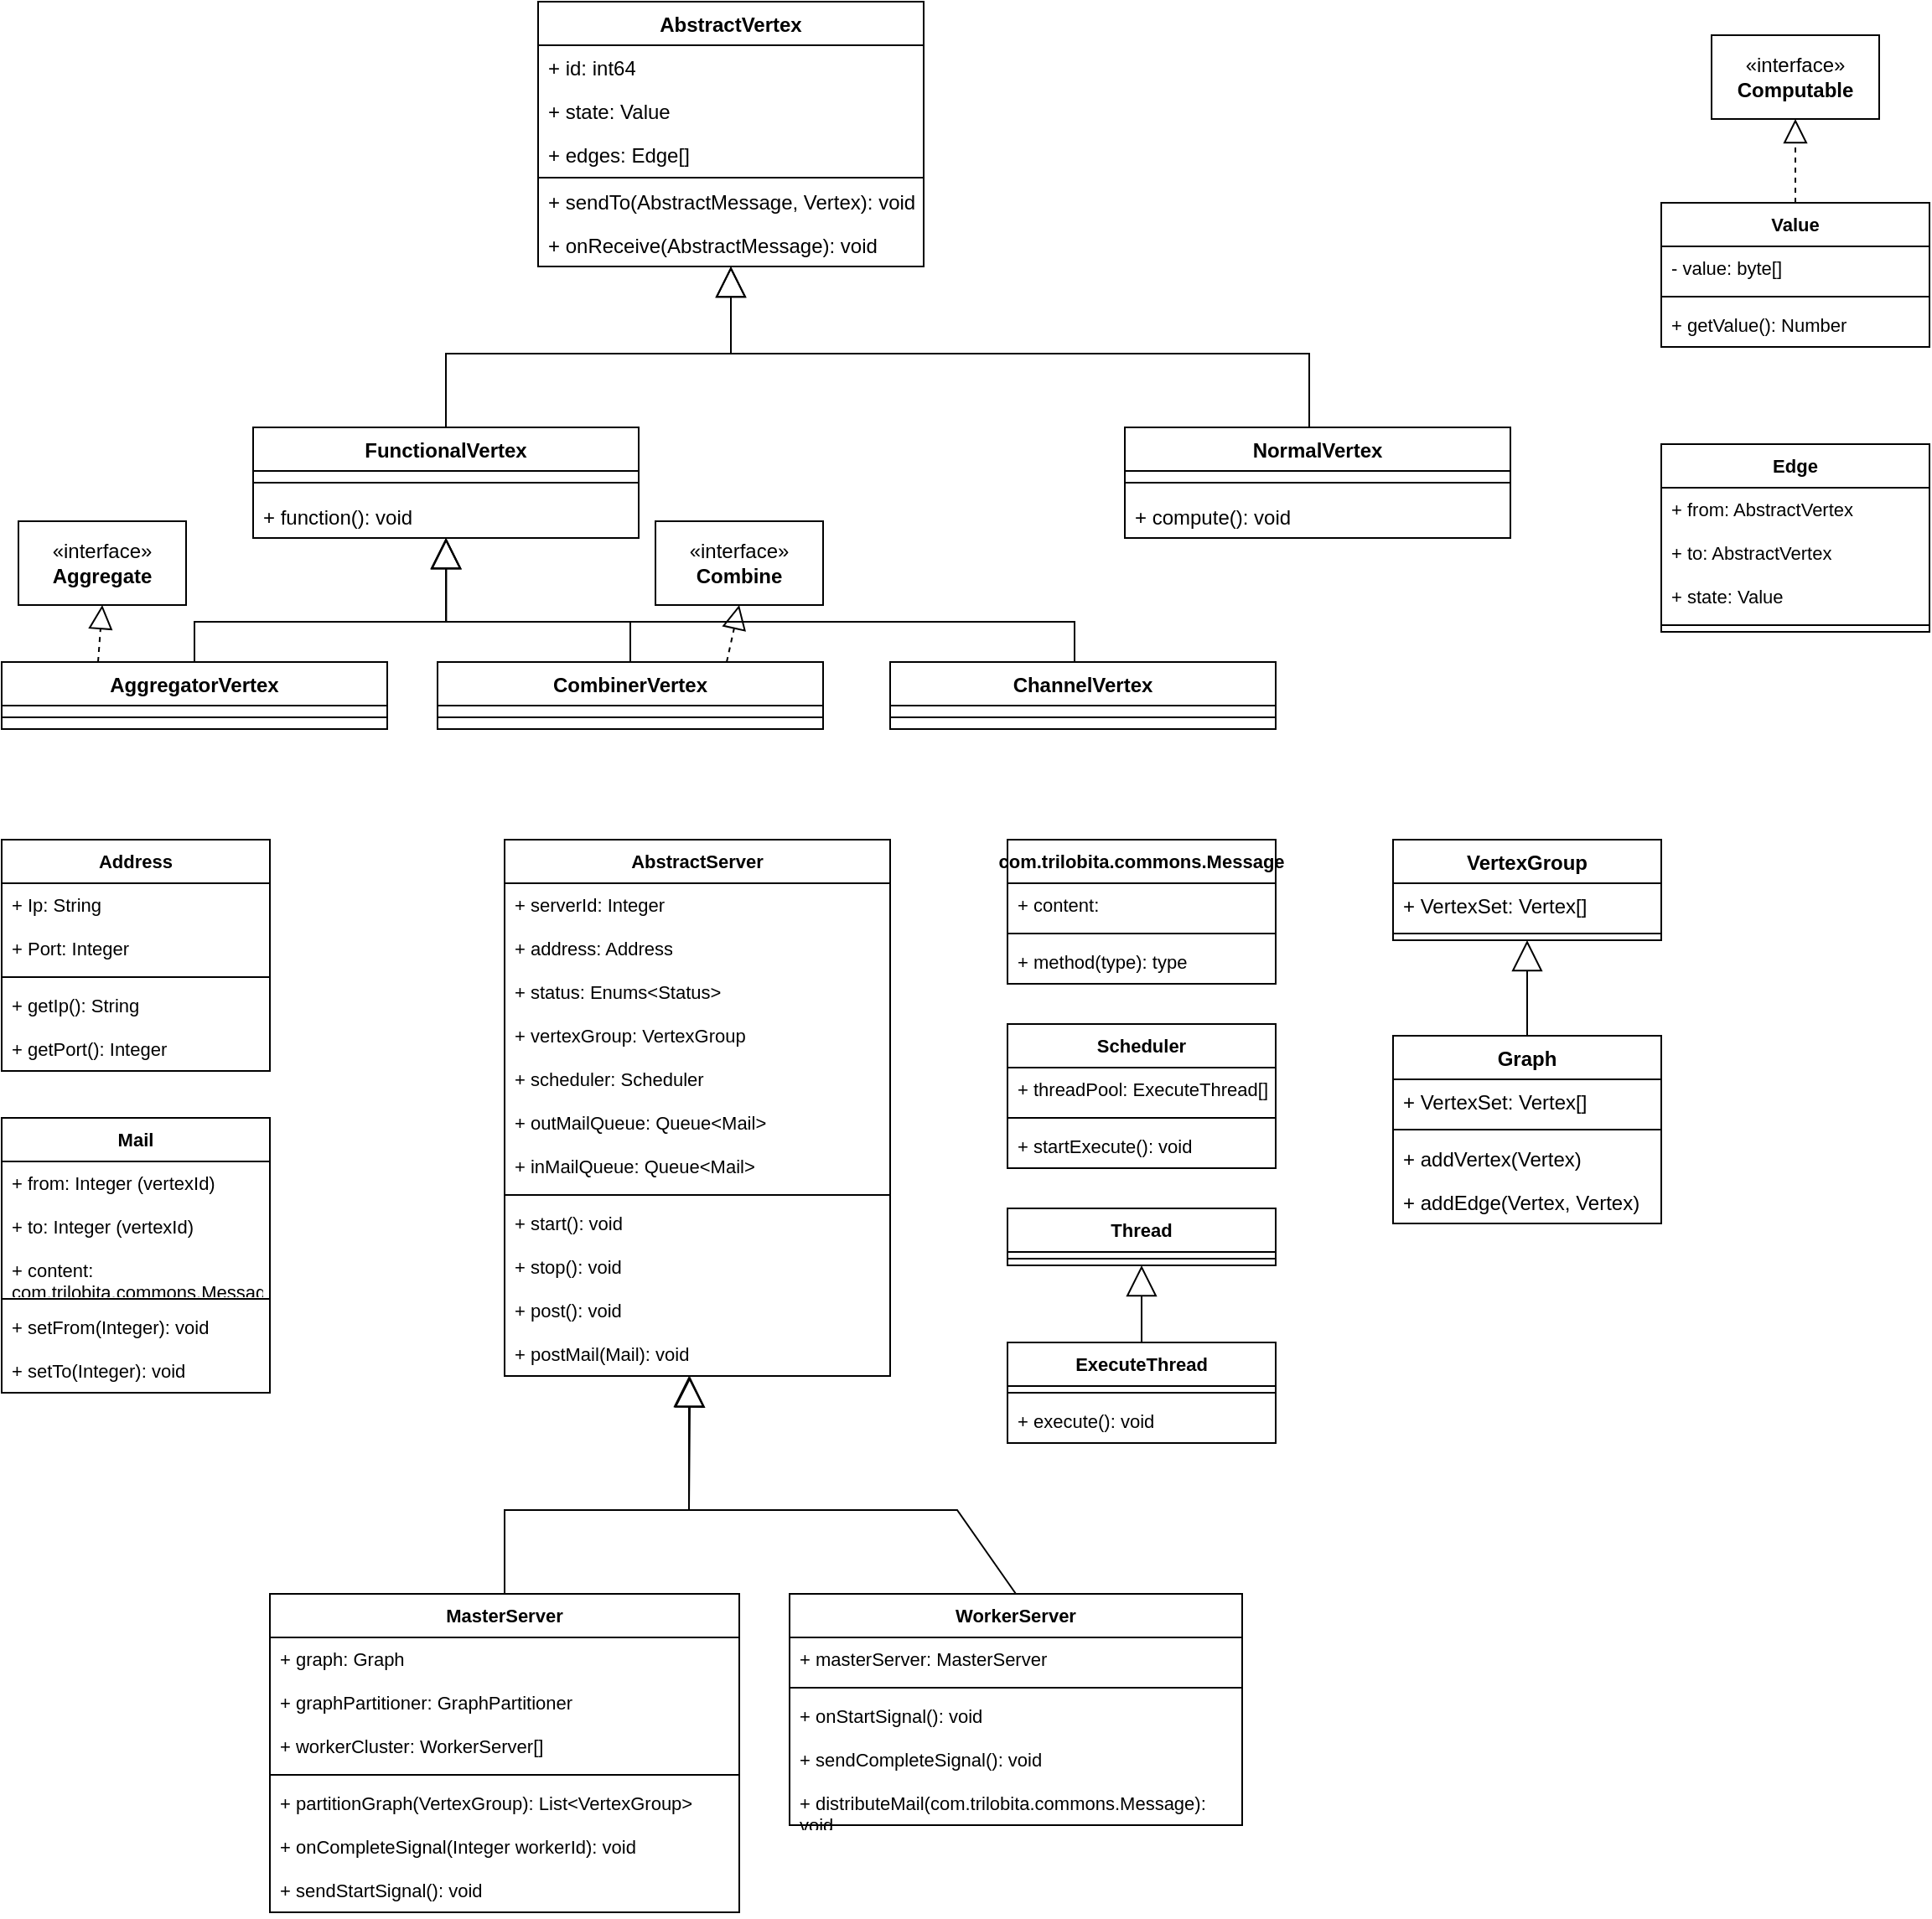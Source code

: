 <mxfile version="21.8.2" type="device">
  <diagram name="Page-1" id="m3a2jA7OceEUW44mQW59">
    <mxGraphModel dx="1328" dy="699" grid="1" gridSize="10" guides="1" tooltips="1" connect="1" arrows="1" fold="1" page="1" pageScale="1" pageWidth="1654" pageHeight="1169" math="0" shadow="0">
      <root>
        <mxCell id="0" />
        <mxCell id="1" parent="0" />
        <mxCell id="lt354-I70tVXNBW6cvu0-98" value="" style="edgeStyle=orthogonalEdgeStyle;shape=connector;rounded=0;orthogonalLoop=1;jettySize=auto;html=1;labelBackgroundColor=default;strokeColor=default;align=center;verticalAlign=middle;fontFamily=Helvetica;fontSize=11;fontColor=default;endArrow=block;endFill=0;endSize=16;" parent="1" source="lt354-I70tVXNBW6cvu0-90" target="lt354-I70tVXNBW6cvu0-2" edge="1">
          <mxGeometry relative="1" as="geometry">
            <Array as="points">
              <mxPoint x="820" y="230" />
              <mxPoint x="475" y="230" />
            </Array>
          </mxGeometry>
        </mxCell>
        <mxCell id="lt354-I70tVXNBW6cvu0-109" value="" style="edgeStyle=orthogonalEdgeStyle;shape=connector;rounded=0;orthogonalLoop=1;jettySize=auto;html=1;labelBackgroundColor=default;strokeColor=default;align=center;verticalAlign=middle;fontFamily=Helvetica;fontSize=11;fontColor=default;endArrow=block;endFill=0;endSize=16;" parent="1" source="lt354-I70tVXNBW6cvu0-101" target="lt354-I70tVXNBW6cvu0-2" edge="1">
          <mxGeometry relative="1" as="geometry">
            <Array as="points">
              <mxPoint x="305" y="230" />
              <mxPoint x="475" y="230" />
            </Array>
          </mxGeometry>
        </mxCell>
        <mxCell id="lt354-I70tVXNBW6cvu0-2" value="AbstractVertex" style="swimlane;fontStyle=1;align=center;verticalAlign=top;childLayout=stackLayout;horizontal=1;startSize=26;horizontalStack=0;resizeParent=1;resizeParentMax=0;resizeLast=0;collapsible=1;marginBottom=0;whiteSpace=wrap;html=1;" parent="1" vertex="1">
          <mxGeometry x="360" y="20" width="230" height="158" as="geometry" />
        </mxCell>
        <mxCell id="lt354-I70tVXNBW6cvu0-8" value="+ id: int64" style="text;strokeColor=none;fillColor=none;align=left;verticalAlign=top;spacingLeft=4;spacingRight=4;overflow=hidden;rotatable=0;points=[[0,0.5],[1,0.5]];portConstraint=eastwest;whiteSpace=wrap;html=1;" parent="lt354-I70tVXNBW6cvu0-2" vertex="1">
          <mxGeometry y="26" width="230" height="26" as="geometry" />
        </mxCell>
        <mxCell id="lt354-I70tVXNBW6cvu0-9" value="+ state: Value" style="text;strokeColor=none;fillColor=none;align=left;verticalAlign=top;spacingLeft=4;spacingRight=4;overflow=hidden;rotatable=0;points=[[0,0.5],[1,0.5]];portConstraint=eastwest;whiteSpace=wrap;html=1;" parent="lt354-I70tVXNBW6cvu0-2" vertex="1">
          <mxGeometry y="52" width="230" height="26" as="geometry" />
        </mxCell>
        <mxCell id="lt354-I70tVXNBW6cvu0-10" value="+ edges: Edge[]" style="text;strokeColor=none;fillColor=none;align=left;verticalAlign=top;spacingLeft=4;spacingRight=4;overflow=hidden;rotatable=0;points=[[0,0.5],[1,0.5]];portConstraint=eastwest;whiteSpace=wrap;html=1;" parent="lt354-I70tVXNBW6cvu0-2" vertex="1">
          <mxGeometry y="78" width="230" height="26" as="geometry" />
        </mxCell>
        <mxCell id="lt354-I70tVXNBW6cvu0-4" value="" style="line;strokeWidth=1;fillColor=none;align=left;verticalAlign=middle;spacingTop=-1;spacingLeft=3;spacingRight=3;rotatable=0;labelPosition=right;points=[];portConstraint=eastwest;strokeColor=inherit;" parent="lt354-I70tVXNBW6cvu0-2" vertex="1">
          <mxGeometry y="104" width="230" height="2" as="geometry" />
        </mxCell>
        <mxCell id="lt354-I70tVXNBW6cvu0-29" value="+ sendTo(AbstractMessage, Vertex): void" style="text;strokeColor=none;fillColor=none;align=left;verticalAlign=top;spacingLeft=4;spacingRight=4;overflow=hidden;rotatable=0;points=[[0,0.5],[1,0.5]];portConstraint=eastwest;whiteSpace=wrap;html=1;" parent="lt354-I70tVXNBW6cvu0-2" vertex="1">
          <mxGeometry y="106" width="230" height="26" as="geometry" />
        </mxCell>
        <mxCell id="lt354-I70tVXNBW6cvu0-25" value="+ onReceive(AbstractMessage): void" style="text;strokeColor=none;fillColor=none;align=left;verticalAlign=top;spacingLeft=4;spacingRight=4;overflow=hidden;rotatable=0;points=[[0,0.5],[1,0.5]];portConstraint=eastwest;whiteSpace=wrap;html=1;" parent="lt354-I70tVXNBW6cvu0-2" vertex="1">
          <mxGeometry y="132" width="230" height="26" as="geometry" />
        </mxCell>
        <mxCell id="lt354-I70tVXNBW6cvu0-40" value="«interface»&lt;br&gt;&lt;b&gt;Aggregate&lt;/b&gt;" style="html=1;whiteSpace=wrap;" parent="1" vertex="1">
          <mxGeometry x="50" y="330" width="100" height="50" as="geometry" />
        </mxCell>
        <mxCell id="lt354-I70tVXNBW6cvu0-90" value="NormalVertex" style="swimlane;fontStyle=1;align=center;verticalAlign=top;childLayout=stackLayout;horizontal=1;startSize=26;horizontalStack=0;resizeParent=1;resizeParentMax=0;resizeLast=0;collapsible=1;marginBottom=0;whiteSpace=wrap;html=1;" parent="1" vertex="1">
          <mxGeometry x="710" y="274" width="230" height="66" as="geometry" />
        </mxCell>
        <mxCell id="lt354-I70tVXNBW6cvu0-94" value="" style="line;strokeWidth=1;fillColor=none;align=left;verticalAlign=middle;spacingTop=-1;spacingLeft=3;spacingRight=3;rotatable=0;labelPosition=right;points=[];portConstraint=eastwest;strokeColor=inherit;" parent="lt354-I70tVXNBW6cvu0-90" vertex="1">
          <mxGeometry y="26" width="230" height="14" as="geometry" />
        </mxCell>
        <mxCell id="lt354-I70tVXNBW6cvu0-97" value="+ compute(): void" style="text;strokeColor=none;fillColor=none;align=left;verticalAlign=top;spacingLeft=4;spacingRight=4;overflow=hidden;rotatable=0;points=[[0,0.5],[1,0.5]];portConstraint=eastwest;whiteSpace=wrap;html=1;" parent="lt354-I70tVXNBW6cvu0-90" vertex="1">
          <mxGeometry y="40" width="230" height="26" as="geometry" />
        </mxCell>
        <mxCell id="lt354-I70tVXNBW6cvu0-117" value="" style="edgeStyle=orthogonalEdgeStyle;shape=connector;rounded=0;orthogonalLoop=1;jettySize=auto;html=1;labelBackgroundColor=default;strokeColor=default;align=center;verticalAlign=middle;fontFamily=Helvetica;fontSize=11;fontColor=default;endArrow=block;endFill=0;endSize=16;" parent="1" source="lt354-I70tVXNBW6cvu0-114" target="lt354-I70tVXNBW6cvu0-101" edge="1">
          <mxGeometry relative="1" as="geometry">
            <Array as="points">
              <mxPoint x="155" y="390" />
              <mxPoint x="305" y="390" />
            </Array>
          </mxGeometry>
        </mxCell>
        <mxCell id="lt354-I70tVXNBW6cvu0-122" value="" style="edgeStyle=orthogonalEdgeStyle;shape=connector;rounded=0;orthogonalLoop=1;jettySize=auto;html=1;labelBackgroundColor=default;strokeColor=default;align=center;verticalAlign=middle;fontFamily=Helvetica;fontSize=11;fontColor=default;endArrow=block;endFill=0;endSize=16;exitX=0.5;exitY=0;exitDx=0;exitDy=0;" parent="1" source="lt354-I70tVXNBW6cvu0-119" target="lt354-I70tVXNBW6cvu0-101" edge="1">
          <mxGeometry relative="1" as="geometry">
            <Array as="points">
              <mxPoint x="415" y="390" />
              <mxPoint x="305" y="390" />
            </Array>
          </mxGeometry>
        </mxCell>
        <mxCell id="fkjLrEyQXUZWaJiIOoPh-10" value="" style="edgeStyle=orthogonalEdgeStyle;shape=connector;rounded=0;orthogonalLoop=1;jettySize=auto;html=1;labelBackgroundColor=default;strokeColor=default;align=center;verticalAlign=middle;fontFamily=Helvetica;fontSize=11;fontColor=default;endArrow=block;endFill=0;endSize=16;entryX=0.501;entryY=1.004;entryDx=0;entryDy=0;entryPerimeter=0;" parent="1" source="fkjLrEyQXUZWaJiIOoPh-7" target="lt354-I70tVXNBW6cvu0-108" edge="1">
          <mxGeometry relative="1" as="geometry">
            <Array as="points">
              <mxPoint x="680" y="390" />
              <mxPoint x="305" y="390" />
            </Array>
          </mxGeometry>
        </mxCell>
        <mxCell id="lt354-I70tVXNBW6cvu0-101" value="FunctionalVertex" style="swimlane;fontStyle=1;align=center;verticalAlign=top;childLayout=stackLayout;horizontal=1;startSize=26;horizontalStack=0;resizeParent=1;resizeParentMax=0;resizeLast=0;collapsible=1;marginBottom=0;whiteSpace=wrap;html=1;" parent="1" vertex="1">
          <mxGeometry x="190" y="274" width="230" height="66" as="geometry" />
        </mxCell>
        <mxCell id="lt354-I70tVXNBW6cvu0-105" value="" style="line;strokeWidth=1;fillColor=none;align=left;verticalAlign=middle;spacingTop=-1;spacingLeft=3;spacingRight=3;rotatable=0;labelPosition=right;points=[];portConstraint=eastwest;strokeColor=inherit;" parent="lt354-I70tVXNBW6cvu0-101" vertex="1">
          <mxGeometry y="26" width="230" height="14" as="geometry" />
        </mxCell>
        <mxCell id="lt354-I70tVXNBW6cvu0-108" value="+ function(): void" style="text;strokeColor=none;fillColor=none;align=left;verticalAlign=top;spacingLeft=4;spacingRight=4;overflow=hidden;rotatable=0;points=[[0,0.5],[1,0.5]];portConstraint=eastwest;whiteSpace=wrap;html=1;" parent="lt354-I70tVXNBW6cvu0-101" vertex="1">
          <mxGeometry y="40" width="230" height="26" as="geometry" />
        </mxCell>
        <mxCell id="lt354-I70tVXNBW6cvu0-114" value="AggregatorVertex" style="swimlane;fontStyle=1;align=center;verticalAlign=top;childLayout=stackLayout;horizontal=1;startSize=26;horizontalStack=0;resizeParent=1;resizeParentMax=0;resizeLast=0;collapsible=1;marginBottom=0;whiteSpace=wrap;html=1;" parent="1" vertex="1">
          <mxGeometry x="40" y="414" width="230" height="40" as="geometry" />
        </mxCell>
        <mxCell id="lt354-I70tVXNBW6cvu0-115" value="" style="line;strokeWidth=1;fillColor=none;align=left;verticalAlign=middle;spacingTop=-1;spacingLeft=3;spacingRight=3;rotatable=0;labelPosition=right;points=[];portConstraint=eastwest;strokeColor=inherit;" parent="lt354-I70tVXNBW6cvu0-114" vertex="1">
          <mxGeometry y="26" width="230" height="14" as="geometry" />
        </mxCell>
        <mxCell id="lt354-I70tVXNBW6cvu0-118" value="" style="endArrow=block;dashed=1;endFill=0;endSize=12;html=1;rounded=0;labelBackgroundColor=default;strokeColor=default;align=center;verticalAlign=middle;fontFamily=Helvetica;fontSize=11;fontColor=default;shape=connector;entryX=0.5;entryY=1;entryDx=0;entryDy=0;exitX=0.25;exitY=0;exitDx=0;exitDy=0;" parent="1" source="lt354-I70tVXNBW6cvu0-114" target="lt354-I70tVXNBW6cvu0-40" edge="1">
          <mxGeometry width="160" relative="1" as="geometry">
            <mxPoint x="250" y="350" as="sourcePoint" />
            <mxPoint x="410" y="350" as="targetPoint" />
          </mxGeometry>
        </mxCell>
        <mxCell id="lt354-I70tVXNBW6cvu0-119" value="CombinerVertex" style="swimlane;fontStyle=1;align=center;verticalAlign=top;childLayout=stackLayout;horizontal=1;startSize=26;horizontalStack=0;resizeParent=1;resizeParentMax=0;resizeLast=0;collapsible=1;marginBottom=0;whiteSpace=wrap;html=1;" parent="1" vertex="1">
          <mxGeometry x="300" y="414" width="230" height="40" as="geometry" />
        </mxCell>
        <mxCell id="lt354-I70tVXNBW6cvu0-120" value="" style="line;strokeWidth=1;fillColor=none;align=left;verticalAlign=middle;spacingTop=-1;spacingLeft=3;spacingRight=3;rotatable=0;labelPosition=right;points=[];portConstraint=eastwest;strokeColor=inherit;" parent="lt354-I70tVXNBW6cvu0-119" vertex="1">
          <mxGeometry y="26" width="230" height="14" as="geometry" />
        </mxCell>
        <mxCell id="lt354-I70tVXNBW6cvu0-123" value="«interface»&lt;br&gt;&lt;b&gt;Combine&lt;/b&gt;" style="html=1;whiteSpace=wrap;" parent="1" vertex="1">
          <mxGeometry x="430" y="330" width="100" height="50" as="geometry" />
        </mxCell>
        <mxCell id="lt354-I70tVXNBW6cvu0-124" value="" style="endArrow=block;dashed=1;endFill=0;endSize=12;html=1;rounded=0;labelBackgroundColor=default;strokeColor=default;align=center;verticalAlign=middle;fontFamily=Helvetica;fontSize=11;fontColor=default;shape=connector;entryX=0.5;entryY=1;entryDx=0;entryDy=0;exitX=0.75;exitY=0;exitDx=0;exitDy=0;" parent="1" source="lt354-I70tVXNBW6cvu0-119" target="lt354-I70tVXNBW6cvu0-123" edge="1">
          <mxGeometry width="160" relative="1" as="geometry">
            <mxPoint x="108" y="424" as="sourcePoint" />
            <mxPoint x="100" y="360" as="targetPoint" />
          </mxGeometry>
        </mxCell>
        <mxCell id="lt354-I70tVXNBW6cvu0-125" value="Edge" style="swimlane;fontStyle=1;align=center;verticalAlign=top;childLayout=stackLayout;horizontal=1;startSize=26;horizontalStack=0;resizeParent=1;resizeParentMax=0;resizeLast=0;collapsible=1;marginBottom=0;whiteSpace=wrap;html=1;fontFamily=Helvetica;fontSize=11;fontColor=default;" parent="1" vertex="1">
          <mxGeometry x="1030" y="284" width="160" height="112" as="geometry" />
        </mxCell>
        <mxCell id="lt354-I70tVXNBW6cvu0-126" value="+ from: AbstractVertex" style="text;strokeColor=none;fillColor=none;align=left;verticalAlign=top;spacingLeft=4;spacingRight=4;overflow=hidden;rotatable=0;points=[[0,0.5],[1,0.5]];portConstraint=eastwest;whiteSpace=wrap;html=1;fontSize=11;fontFamily=Helvetica;fontColor=default;" parent="lt354-I70tVXNBW6cvu0-125" vertex="1">
          <mxGeometry y="26" width="160" height="26" as="geometry" />
        </mxCell>
        <mxCell id="lt354-I70tVXNBW6cvu0-129" value="+ to: AbstractVertex" style="text;strokeColor=none;fillColor=none;align=left;verticalAlign=top;spacingLeft=4;spacingRight=4;overflow=hidden;rotatable=0;points=[[0,0.5],[1,0.5]];portConstraint=eastwest;whiteSpace=wrap;html=1;fontSize=11;fontFamily=Helvetica;fontColor=default;" parent="lt354-I70tVXNBW6cvu0-125" vertex="1">
          <mxGeometry y="52" width="160" height="26" as="geometry" />
        </mxCell>
        <mxCell id="lt354-I70tVXNBW6cvu0-130" value="+ state: Value" style="text;strokeColor=none;fillColor=none;align=left;verticalAlign=top;spacingLeft=4;spacingRight=4;overflow=hidden;rotatable=0;points=[[0,0.5],[1,0.5]];portConstraint=eastwest;whiteSpace=wrap;html=1;fontSize=11;fontFamily=Helvetica;fontColor=default;" parent="lt354-I70tVXNBW6cvu0-125" vertex="1">
          <mxGeometry y="78" width="160" height="26" as="geometry" />
        </mxCell>
        <mxCell id="lt354-I70tVXNBW6cvu0-127" value="" style="line;strokeWidth=1;fillColor=none;align=left;verticalAlign=middle;spacingTop=-1;spacingLeft=3;spacingRight=3;rotatable=0;labelPosition=right;points=[];portConstraint=eastwest;strokeColor=inherit;fontFamily=Helvetica;fontSize=11;fontColor=default;" parent="lt354-I70tVXNBW6cvu0-125" vertex="1">
          <mxGeometry y="104" width="160" height="8" as="geometry" />
        </mxCell>
        <mxCell id="lt354-I70tVXNBW6cvu0-131" value="Value" style="swimlane;fontStyle=1;align=center;verticalAlign=top;childLayout=stackLayout;horizontal=1;startSize=26;horizontalStack=0;resizeParent=1;resizeParentMax=0;resizeLast=0;collapsible=1;marginBottom=0;whiteSpace=wrap;html=1;fontFamily=Helvetica;fontSize=11;fontColor=default;" parent="1" vertex="1">
          <mxGeometry x="1030" y="140" width="160" height="86" as="geometry" />
        </mxCell>
        <mxCell id="lt354-I70tVXNBW6cvu0-132" value="- value: byte[]" style="text;strokeColor=none;fillColor=none;align=left;verticalAlign=top;spacingLeft=4;spacingRight=4;overflow=hidden;rotatable=0;points=[[0,0.5],[1,0.5]];portConstraint=eastwest;whiteSpace=wrap;html=1;fontSize=11;fontFamily=Helvetica;fontColor=default;" parent="lt354-I70tVXNBW6cvu0-131" vertex="1">
          <mxGeometry y="26" width="160" height="26" as="geometry" />
        </mxCell>
        <mxCell id="lt354-I70tVXNBW6cvu0-133" value="" style="line;strokeWidth=1;fillColor=none;align=left;verticalAlign=middle;spacingTop=-1;spacingLeft=3;spacingRight=3;rotatable=0;labelPosition=right;points=[];portConstraint=eastwest;strokeColor=inherit;fontFamily=Helvetica;fontSize=11;fontColor=default;" parent="lt354-I70tVXNBW6cvu0-131" vertex="1">
          <mxGeometry y="52" width="160" height="8" as="geometry" />
        </mxCell>
        <mxCell id="lt354-I70tVXNBW6cvu0-134" value="+ getValue(): Number" style="text;strokeColor=none;fillColor=none;align=left;verticalAlign=top;spacingLeft=4;spacingRight=4;overflow=hidden;rotatable=0;points=[[0,0.5],[1,0.5]];portConstraint=eastwest;whiteSpace=wrap;html=1;fontSize=11;fontFamily=Helvetica;fontColor=default;" parent="lt354-I70tVXNBW6cvu0-131" vertex="1">
          <mxGeometry y="60" width="160" height="26" as="geometry" />
        </mxCell>
        <mxCell id="lt354-I70tVXNBW6cvu0-137" value="«interface»&lt;br&gt;&lt;b&gt;Computable&lt;/b&gt;" style="html=1;whiteSpace=wrap;" parent="1" vertex="1">
          <mxGeometry x="1060" y="40" width="100" height="50" as="geometry" />
        </mxCell>
        <mxCell id="lt354-I70tVXNBW6cvu0-138" value="" style="endArrow=block;dashed=1;endFill=0;endSize=12;html=1;rounded=0;labelBackgroundColor=default;strokeColor=default;align=center;verticalAlign=middle;fontFamily=Helvetica;fontSize=11;fontColor=default;shape=connector;entryX=0.5;entryY=1;entryDx=0;entryDy=0;exitX=0.5;exitY=0;exitDx=0;exitDy=0;" parent="1" source="lt354-I70tVXNBW6cvu0-131" target="lt354-I70tVXNBW6cvu0-137" edge="1">
          <mxGeometry width="160" relative="1" as="geometry">
            <mxPoint x="960" y="110" as="sourcePoint" />
            <mxPoint x="1120" y="110" as="targetPoint" />
          </mxGeometry>
        </mxCell>
        <mxCell id="fkjLrEyQXUZWaJiIOoPh-7" value="ChannelVertex" style="swimlane;fontStyle=1;align=center;verticalAlign=top;childLayout=stackLayout;horizontal=1;startSize=26;horizontalStack=0;resizeParent=1;resizeParentMax=0;resizeLast=0;collapsible=1;marginBottom=0;whiteSpace=wrap;html=1;" parent="1" vertex="1">
          <mxGeometry x="570" y="414" width="230" height="40" as="geometry" />
        </mxCell>
        <mxCell id="fkjLrEyQXUZWaJiIOoPh-8" value="" style="line;strokeWidth=1;fillColor=none;align=left;verticalAlign=middle;spacingTop=-1;spacingLeft=3;spacingRight=3;rotatable=0;labelPosition=right;points=[];portConstraint=eastwest;strokeColor=inherit;" parent="fkjLrEyQXUZWaJiIOoPh-7" vertex="1">
          <mxGeometry y="26" width="230" height="14" as="geometry" />
        </mxCell>
        <mxCell id="fkjLrEyQXUZWaJiIOoPh-26" value="" style="edgeStyle=orthogonalEdgeStyle;shape=connector;rounded=0;orthogonalLoop=1;jettySize=auto;html=1;labelBackgroundColor=default;strokeColor=default;align=center;verticalAlign=middle;fontFamily=Helvetica;fontSize=11;fontColor=default;endArrow=block;endFill=0;endSize=16;exitX=0.5;exitY=0;exitDx=0;exitDy=0;" parent="1" source="fkjLrEyQXUZWaJiIOoPh-21" edge="1">
          <mxGeometry relative="1" as="geometry">
            <Array as="points">
              <mxPoint x="340" y="920" />
              <mxPoint x="450" y="920" />
            </Array>
            <mxPoint x="300.029" y="1009" as="sourcePoint" />
            <mxPoint x="450" y="840" as="targetPoint" />
          </mxGeometry>
        </mxCell>
        <mxCell id="fkjLrEyQXUZWaJiIOoPh-12" value="AbstractServer" style="swimlane;fontStyle=1;align=center;verticalAlign=top;childLayout=stackLayout;horizontal=1;startSize=26;horizontalStack=0;resizeParent=1;resizeParentMax=0;resizeLast=0;collapsible=1;marginBottom=0;whiteSpace=wrap;html=1;fontFamily=Helvetica;fontSize=11;fontColor=default;" parent="1" vertex="1">
          <mxGeometry x="340" y="520" width="230" height="320" as="geometry" />
        </mxCell>
        <mxCell id="lBvt6h_ialfLkE9HlVQZ-22" value="+ serverId: Integer" style="text;strokeColor=none;fillColor=none;align=left;verticalAlign=top;spacingLeft=4;spacingRight=4;overflow=hidden;rotatable=0;points=[[0,0.5],[1,0.5]];portConstraint=eastwest;whiteSpace=wrap;html=1;fontSize=11;fontFamily=Helvetica;fontColor=default;" parent="fkjLrEyQXUZWaJiIOoPh-12" vertex="1">
          <mxGeometry y="26" width="230" height="26" as="geometry" />
        </mxCell>
        <mxCell id="lBvt6h_ialfLkE9HlVQZ-23" value="+ address: Address" style="text;strokeColor=none;fillColor=none;align=left;verticalAlign=top;spacingLeft=4;spacingRight=4;overflow=hidden;rotatable=0;points=[[0,0.5],[1,0.5]];portConstraint=eastwest;whiteSpace=wrap;html=1;fontSize=11;fontFamily=Helvetica;fontColor=default;" parent="fkjLrEyQXUZWaJiIOoPh-12" vertex="1">
          <mxGeometry y="52" width="230" height="26" as="geometry" />
        </mxCell>
        <mxCell id="lBvt6h_ialfLkE9HlVQZ-25" value="+ status:&amp;nbsp;Enums&amp;lt;Status&amp;gt;" style="text;strokeColor=none;fillColor=none;align=left;verticalAlign=top;spacingLeft=4;spacingRight=4;overflow=hidden;rotatable=0;points=[[0,0.5],[1,0.5]];portConstraint=eastwest;whiteSpace=wrap;html=1;fontSize=11;fontFamily=Helvetica;fontColor=default;" parent="fkjLrEyQXUZWaJiIOoPh-12" vertex="1">
          <mxGeometry y="78" width="230" height="26" as="geometry" />
        </mxCell>
        <mxCell id="tlw0gvU0AWLJAxCrTIHi-1" value="+ vertexGroup: VertexGroup" style="text;strokeColor=none;fillColor=none;align=left;verticalAlign=top;spacingLeft=4;spacingRight=4;overflow=hidden;rotatable=0;points=[[0,0.5],[1,0.5]];portConstraint=eastwest;whiteSpace=wrap;html=1;fontSize=11;fontFamily=Helvetica;fontColor=default;" parent="fkjLrEyQXUZWaJiIOoPh-12" vertex="1">
          <mxGeometry y="104" width="230" height="26" as="geometry" />
        </mxCell>
        <mxCell id="fkjLrEyQXUZWaJiIOoPh-13" value="+ scheduler: Scheduler" style="text;strokeColor=none;fillColor=none;align=left;verticalAlign=top;spacingLeft=4;spacingRight=4;overflow=hidden;rotatable=0;points=[[0,0.5],[1,0.5]];portConstraint=eastwest;whiteSpace=wrap;html=1;fontSize=11;fontFamily=Helvetica;fontColor=default;" parent="fkjLrEyQXUZWaJiIOoPh-12" vertex="1">
          <mxGeometry y="130" width="230" height="26" as="geometry" />
        </mxCell>
        <mxCell id="fkjLrEyQXUZWaJiIOoPh-16" value="+ outMailQueue: Queue&amp;lt;Mail&amp;gt;" style="text;strokeColor=none;fillColor=none;align=left;verticalAlign=top;spacingLeft=4;spacingRight=4;overflow=hidden;rotatable=0;points=[[0,0.5],[1,0.5]];portConstraint=eastwest;whiteSpace=wrap;html=1;fontSize=11;fontFamily=Helvetica;fontColor=default;" parent="fkjLrEyQXUZWaJiIOoPh-12" vertex="1">
          <mxGeometry y="156" width="230" height="26" as="geometry" />
        </mxCell>
        <mxCell id="lBvt6h_ialfLkE9HlVQZ-26" value="+ inMailQueue: Queue&amp;lt;Mail&amp;gt;" style="text;strokeColor=none;fillColor=none;align=left;verticalAlign=top;spacingLeft=4;spacingRight=4;overflow=hidden;rotatable=0;points=[[0,0.5],[1,0.5]];portConstraint=eastwest;whiteSpace=wrap;html=1;fontSize=11;fontFamily=Helvetica;fontColor=default;" parent="fkjLrEyQXUZWaJiIOoPh-12" vertex="1">
          <mxGeometry y="182" width="230" height="26" as="geometry" />
        </mxCell>
        <mxCell id="fkjLrEyQXUZWaJiIOoPh-14" value="" style="line;strokeWidth=1;fillColor=none;align=left;verticalAlign=middle;spacingTop=-1;spacingLeft=3;spacingRight=3;rotatable=0;labelPosition=right;points=[];portConstraint=eastwest;strokeColor=inherit;fontFamily=Helvetica;fontSize=11;fontColor=default;" parent="fkjLrEyQXUZWaJiIOoPh-12" vertex="1">
          <mxGeometry y="208" width="230" height="8" as="geometry" />
        </mxCell>
        <mxCell id="lBvt6h_ialfLkE9HlVQZ-38" value="+ start(): void" style="text;strokeColor=none;fillColor=none;align=left;verticalAlign=top;spacingLeft=4;spacingRight=4;overflow=hidden;rotatable=0;points=[[0,0.5],[1,0.5]];portConstraint=eastwest;whiteSpace=wrap;html=1;fontSize=11;fontFamily=Helvetica;fontColor=default;" parent="fkjLrEyQXUZWaJiIOoPh-12" vertex="1">
          <mxGeometry y="216" width="230" height="26" as="geometry" />
        </mxCell>
        <mxCell id="lBvt6h_ialfLkE9HlVQZ-39" value="+ stop(): void" style="text;strokeColor=none;fillColor=none;align=left;verticalAlign=top;spacingLeft=4;spacingRight=4;overflow=hidden;rotatable=0;points=[[0,0.5],[1,0.5]];portConstraint=eastwest;whiteSpace=wrap;html=1;fontSize=11;fontFamily=Helvetica;fontColor=default;" parent="fkjLrEyQXUZWaJiIOoPh-12" vertex="1">
          <mxGeometry y="242" width="230" height="26" as="geometry" />
        </mxCell>
        <mxCell id="fkjLrEyQXUZWaJiIOoPh-15" value="+ post(): void" style="text;strokeColor=none;fillColor=none;align=left;verticalAlign=top;spacingLeft=4;spacingRight=4;overflow=hidden;rotatable=0;points=[[0,0.5],[1,0.5]];portConstraint=eastwest;whiteSpace=wrap;html=1;fontSize=11;fontFamily=Helvetica;fontColor=default;" parent="fkjLrEyQXUZWaJiIOoPh-12" vertex="1">
          <mxGeometry y="268" width="230" height="26" as="geometry" />
        </mxCell>
        <mxCell id="lBvt6h_ialfLkE9HlVQZ-50" value="+ postMail(Mail): void" style="text;strokeColor=none;fillColor=none;align=left;verticalAlign=top;spacingLeft=4;spacingRight=4;overflow=hidden;rotatable=0;points=[[0,0.5],[1,0.5]];portConstraint=eastwest;whiteSpace=wrap;html=1;fontSize=11;fontFamily=Helvetica;fontColor=default;" parent="fkjLrEyQXUZWaJiIOoPh-12" vertex="1">
          <mxGeometry y="294" width="230" height="26" as="geometry" />
        </mxCell>
        <mxCell id="fkjLrEyQXUZWaJiIOoPh-17" value="Scheduler" style="swimlane;fontStyle=1;align=center;verticalAlign=top;childLayout=stackLayout;horizontal=1;startSize=26;horizontalStack=0;resizeParent=1;resizeParentMax=0;resizeLast=0;collapsible=1;marginBottom=0;whiteSpace=wrap;html=1;fontFamily=Helvetica;fontSize=11;fontColor=default;" parent="1" vertex="1">
          <mxGeometry x="640" y="630" width="160" height="86" as="geometry" />
        </mxCell>
        <mxCell id="fkjLrEyQXUZWaJiIOoPh-18" value="+ threadPool: ExecuteThread[]" style="text;strokeColor=none;fillColor=none;align=left;verticalAlign=top;spacingLeft=4;spacingRight=4;overflow=hidden;rotatable=0;points=[[0,0.5],[1,0.5]];portConstraint=eastwest;whiteSpace=wrap;html=1;fontSize=11;fontFamily=Helvetica;fontColor=default;" parent="fkjLrEyQXUZWaJiIOoPh-17" vertex="1">
          <mxGeometry y="26" width="160" height="26" as="geometry" />
        </mxCell>
        <mxCell id="fkjLrEyQXUZWaJiIOoPh-19" value="" style="line;strokeWidth=1;fillColor=none;align=left;verticalAlign=middle;spacingTop=-1;spacingLeft=3;spacingRight=3;rotatable=0;labelPosition=right;points=[];portConstraint=eastwest;strokeColor=inherit;fontFamily=Helvetica;fontSize=11;fontColor=default;" parent="fkjLrEyQXUZWaJiIOoPh-17" vertex="1">
          <mxGeometry y="52" width="160" height="8" as="geometry" />
        </mxCell>
        <mxCell id="fkjLrEyQXUZWaJiIOoPh-20" value="+ startExecute(): void" style="text;strokeColor=none;fillColor=none;align=left;verticalAlign=top;spacingLeft=4;spacingRight=4;overflow=hidden;rotatable=0;points=[[0,0.5],[1,0.5]];portConstraint=eastwest;whiteSpace=wrap;html=1;fontSize=11;fontFamily=Helvetica;fontColor=default;" parent="fkjLrEyQXUZWaJiIOoPh-17" vertex="1">
          <mxGeometry y="60" width="160" height="26" as="geometry" />
        </mxCell>
        <mxCell id="fkjLrEyQXUZWaJiIOoPh-21" value="MasterServer" style="swimlane;fontStyle=1;align=center;verticalAlign=top;childLayout=stackLayout;horizontal=1;startSize=26;horizontalStack=0;resizeParent=1;resizeParentMax=0;resizeLast=0;collapsible=1;marginBottom=0;whiteSpace=wrap;html=1;fontFamily=Helvetica;fontSize=11;fontColor=default;" parent="1" vertex="1">
          <mxGeometry x="200" y="970" width="280" height="190" as="geometry" />
        </mxCell>
        <mxCell id="lBvt6h_ialfLkE9HlVQZ-70" value="+ graph: Graph" style="text;strokeColor=none;fillColor=none;align=left;verticalAlign=top;spacingLeft=4;spacingRight=4;overflow=hidden;rotatable=0;points=[[0,0.5],[1,0.5]];portConstraint=eastwest;whiteSpace=wrap;html=1;fontSize=11;fontFamily=Helvetica;fontColor=default;" parent="fkjLrEyQXUZWaJiIOoPh-21" vertex="1">
          <mxGeometry y="26" width="280" height="26" as="geometry" />
        </mxCell>
        <mxCell id="lBvt6h_ialfLkE9HlVQZ-51" value="+ graphPartitioner: GraphPartitioner" style="text;strokeColor=none;fillColor=none;align=left;verticalAlign=top;spacingLeft=4;spacingRight=4;overflow=hidden;rotatable=0;points=[[0,0.5],[1,0.5]];portConstraint=eastwest;whiteSpace=wrap;html=1;fontSize=11;fontFamily=Helvetica;fontColor=default;" parent="fkjLrEyQXUZWaJiIOoPh-21" vertex="1">
          <mxGeometry y="52" width="280" height="26" as="geometry" />
        </mxCell>
        <mxCell id="lBvt6h_ialfLkE9HlVQZ-67" value="+ workerCluster: WorkerServer[]" style="text;strokeColor=none;fillColor=none;align=left;verticalAlign=top;spacingLeft=4;spacingRight=4;overflow=hidden;rotatable=0;points=[[0,0.5],[1,0.5]];portConstraint=eastwest;whiteSpace=wrap;html=1;fontSize=11;fontFamily=Helvetica;fontColor=default;" parent="fkjLrEyQXUZWaJiIOoPh-21" vertex="1">
          <mxGeometry y="78" width="280" height="26" as="geometry" />
        </mxCell>
        <mxCell id="fkjLrEyQXUZWaJiIOoPh-24" value="" style="line;strokeWidth=1;fillColor=none;align=left;verticalAlign=middle;spacingTop=-1;spacingLeft=3;spacingRight=3;rotatable=0;labelPosition=right;points=[];portConstraint=eastwest;strokeColor=inherit;fontFamily=Helvetica;fontSize=11;fontColor=default;" parent="fkjLrEyQXUZWaJiIOoPh-21" vertex="1">
          <mxGeometry y="104" width="280" height="8" as="geometry" />
        </mxCell>
        <mxCell id="fkjLrEyQXUZWaJiIOoPh-25" value="+ partitionGraph(VertexGroup): List&amp;lt;VertexGroup&amp;gt;" style="text;strokeColor=none;fillColor=none;align=left;verticalAlign=top;spacingLeft=4;spacingRight=4;overflow=hidden;rotatable=0;points=[[0,0.5],[1,0.5]];portConstraint=eastwest;whiteSpace=wrap;html=1;fontSize=11;fontFamily=Helvetica;fontColor=default;" parent="fkjLrEyQXUZWaJiIOoPh-21" vertex="1">
          <mxGeometry y="112" width="280" height="26" as="geometry" />
        </mxCell>
        <mxCell id="lBvt6h_ialfLkE9HlVQZ-71" value="+ onCompleteSignal(Integer workerId): void" style="text;strokeColor=none;fillColor=none;align=left;verticalAlign=top;spacingLeft=4;spacingRight=4;overflow=hidden;rotatable=0;points=[[0,0.5],[1,0.5]];portConstraint=eastwest;whiteSpace=wrap;html=1;fontSize=11;fontFamily=Helvetica;fontColor=default;" parent="fkjLrEyQXUZWaJiIOoPh-21" vertex="1">
          <mxGeometry y="138" width="280" height="26" as="geometry" />
        </mxCell>
        <mxCell id="lBvt6h_ialfLkE9HlVQZ-75" value="+&amp;nbsp;sendStartSignal(): void" style="text;strokeColor=none;fillColor=none;align=left;verticalAlign=top;spacingLeft=4;spacingRight=4;overflow=hidden;rotatable=0;points=[[0,0.5],[1,0.5]];portConstraint=eastwest;whiteSpace=wrap;html=1;fontSize=11;fontFamily=Helvetica;fontColor=default;" parent="fkjLrEyQXUZWaJiIOoPh-21" vertex="1">
          <mxGeometry y="164" width="280" height="26" as="geometry" />
        </mxCell>
        <mxCell id="fkjLrEyQXUZWaJiIOoPh-28" value="WorkerServer" style="swimlane;fontStyle=1;align=center;verticalAlign=top;childLayout=stackLayout;horizontal=1;startSize=26;horizontalStack=0;resizeParent=1;resizeParentMax=0;resizeLast=0;collapsible=1;marginBottom=0;whiteSpace=wrap;html=1;fontFamily=Helvetica;fontSize=11;fontColor=default;" parent="1" vertex="1">
          <mxGeometry x="510" y="970" width="270" height="138" as="geometry" />
        </mxCell>
        <mxCell id="lBvt6h_ialfLkE9HlVQZ-68" value="+ masterServer: MasterServer" style="text;strokeColor=none;fillColor=none;align=left;verticalAlign=top;spacingLeft=4;spacingRight=4;overflow=hidden;rotatable=0;points=[[0,0.5],[1,0.5]];portConstraint=eastwest;whiteSpace=wrap;html=1;fontSize=11;fontFamily=Helvetica;fontColor=default;" parent="fkjLrEyQXUZWaJiIOoPh-28" vertex="1">
          <mxGeometry y="26" width="270" height="26" as="geometry" />
        </mxCell>
        <mxCell id="fkjLrEyQXUZWaJiIOoPh-31" value="" style="line;strokeWidth=1;fillColor=none;align=left;verticalAlign=middle;spacingTop=-1;spacingLeft=3;spacingRight=3;rotatable=0;labelPosition=right;points=[];portConstraint=eastwest;strokeColor=inherit;fontFamily=Helvetica;fontSize=11;fontColor=default;" parent="fkjLrEyQXUZWaJiIOoPh-28" vertex="1">
          <mxGeometry y="52" width="270" height="8" as="geometry" />
        </mxCell>
        <mxCell id="lBvt6h_ialfLkE9HlVQZ-72" value="+ onStartSignal(): void" style="text;strokeColor=none;fillColor=none;align=left;verticalAlign=top;spacingLeft=4;spacingRight=4;overflow=hidden;rotatable=0;points=[[0,0.5],[1,0.5]];portConstraint=eastwest;whiteSpace=wrap;html=1;fontSize=11;fontFamily=Helvetica;fontColor=default;" parent="fkjLrEyQXUZWaJiIOoPh-28" vertex="1">
          <mxGeometry y="60" width="270" height="26" as="geometry" />
        </mxCell>
        <mxCell id="lBvt6h_ialfLkE9HlVQZ-73" value="+ sendCompleteSignal(): void" style="text;strokeColor=none;fillColor=none;align=left;verticalAlign=top;spacingLeft=4;spacingRight=4;overflow=hidden;rotatable=0;points=[[0,0.5],[1,0.5]];portConstraint=eastwest;whiteSpace=wrap;html=1;fontSize=11;fontFamily=Helvetica;fontColor=default;" parent="fkjLrEyQXUZWaJiIOoPh-28" vertex="1">
          <mxGeometry y="86" width="270" height="26" as="geometry" />
        </mxCell>
        <mxCell id="lBvt6h_ialfLkE9HlVQZ-20" value="+ distributeMail(com.trilobita.commons.Message): void" style="text;strokeColor=none;fillColor=none;align=left;verticalAlign=top;spacingLeft=4;spacingRight=4;overflow=hidden;rotatable=0;points=[[0,0.5],[1,0.5]];portConstraint=eastwest;whiteSpace=wrap;html=1;fontSize=11;fontFamily=Helvetica;fontColor=default;" parent="fkjLrEyQXUZWaJiIOoPh-28" vertex="1">
          <mxGeometry y="112" width="270" height="26" as="geometry" />
        </mxCell>
        <mxCell id="lBvt6h_ialfLkE9HlVQZ-1" value="VertexGroup" style="swimlane;fontStyle=1;align=center;verticalAlign=top;childLayout=stackLayout;horizontal=1;startSize=26;horizontalStack=0;resizeParent=1;resizeParentMax=0;resizeLast=0;collapsible=1;marginBottom=0;whiteSpace=wrap;html=1;" parent="1" vertex="1">
          <mxGeometry x="870" y="520" width="160" height="60" as="geometry" />
        </mxCell>
        <mxCell id="lBvt6h_ialfLkE9HlVQZ-2" value="+ VertexSet: Vertex[]" style="text;strokeColor=none;fillColor=none;align=left;verticalAlign=top;spacingLeft=4;spacingRight=4;overflow=hidden;rotatable=0;points=[[0,0.5],[1,0.5]];portConstraint=eastwest;whiteSpace=wrap;html=1;" parent="lBvt6h_ialfLkE9HlVQZ-1" vertex="1">
          <mxGeometry y="26" width="160" height="26" as="geometry" />
        </mxCell>
        <mxCell id="lBvt6h_ialfLkE9HlVQZ-3" value="" style="line;strokeWidth=1;fillColor=none;align=left;verticalAlign=middle;spacingTop=-1;spacingLeft=3;spacingRight=3;rotatable=0;labelPosition=right;points=[];portConstraint=eastwest;strokeColor=inherit;" parent="lBvt6h_ialfLkE9HlVQZ-1" vertex="1">
          <mxGeometry y="52" width="160" height="8" as="geometry" />
        </mxCell>
        <mxCell id="lBvt6h_ialfLkE9HlVQZ-5" value="Graph" style="swimlane;fontStyle=1;align=center;verticalAlign=top;childLayout=stackLayout;horizontal=1;startSize=26;horizontalStack=0;resizeParent=1;resizeParentMax=0;resizeLast=0;collapsible=1;marginBottom=0;whiteSpace=wrap;html=1;" parent="1" vertex="1">
          <mxGeometry x="870" y="637" width="160" height="112" as="geometry" />
        </mxCell>
        <mxCell id="lBvt6h_ialfLkE9HlVQZ-6" value="+ VertexSet: Vertex[]" style="text;strokeColor=none;fillColor=none;align=left;verticalAlign=top;spacingLeft=4;spacingRight=4;overflow=hidden;rotatable=0;points=[[0,0.5],[1,0.5]];portConstraint=eastwest;whiteSpace=wrap;html=1;" parent="lBvt6h_ialfLkE9HlVQZ-5" vertex="1">
          <mxGeometry y="26" width="160" height="26" as="geometry" />
        </mxCell>
        <mxCell id="lBvt6h_ialfLkE9HlVQZ-7" value="" style="line;strokeWidth=1;fillColor=none;align=left;verticalAlign=middle;spacingTop=-1;spacingLeft=3;spacingRight=3;rotatable=0;labelPosition=right;points=[];portConstraint=eastwest;strokeColor=inherit;" parent="lBvt6h_ialfLkE9HlVQZ-5" vertex="1">
          <mxGeometry y="52" width="160" height="8" as="geometry" />
        </mxCell>
        <mxCell id="lBvt6h_ialfLkE9HlVQZ-11" value="+ addVertex(Vertex)" style="text;strokeColor=none;fillColor=none;align=left;verticalAlign=top;spacingLeft=4;spacingRight=4;overflow=hidden;rotatable=0;points=[[0,0.5],[1,0.5]];portConstraint=eastwest;whiteSpace=wrap;html=1;" parent="lBvt6h_ialfLkE9HlVQZ-5" vertex="1">
          <mxGeometry y="60" width="160" height="26" as="geometry" />
        </mxCell>
        <mxCell id="lBvt6h_ialfLkE9HlVQZ-12" value="+ addEdge(Vertex, Vertex)" style="text;strokeColor=none;fillColor=none;align=left;verticalAlign=top;spacingLeft=4;spacingRight=4;overflow=hidden;rotatable=0;points=[[0,0.5],[1,0.5]];portConstraint=eastwest;whiteSpace=wrap;html=1;" parent="lBvt6h_ialfLkE9HlVQZ-5" vertex="1">
          <mxGeometry y="86" width="160" height="26" as="geometry" />
        </mxCell>
        <mxCell id="lBvt6h_ialfLkE9HlVQZ-13" value="" style="endArrow=block;endSize=16;endFill=0;html=1;rounded=0;labelBackgroundColor=default;strokeColor=default;align=center;verticalAlign=middle;fontFamily=Helvetica;fontSize=11;fontColor=default;shape=connector;entryX=0.5;entryY=1;entryDx=0;entryDy=0;exitX=0.5;exitY=0;exitDx=0;exitDy=0;" parent="1" source="lBvt6h_ialfLkE9HlVQZ-5" target="lBvt6h_ialfLkE9HlVQZ-1" edge="1">
          <mxGeometry width="160" relative="1" as="geometry">
            <mxPoint x="740" y="523" as="sourcePoint" />
            <mxPoint x="580" y="523" as="targetPoint" />
            <Array as="points">
              <mxPoint x="950" y="633" />
            </Array>
          </mxGeometry>
        </mxCell>
        <mxCell id="lBvt6h_ialfLkE9HlVQZ-14" value="com.trilobita.commons.Message" style="swimlane;fontStyle=1;align=center;verticalAlign=top;childLayout=stackLayout;horizontal=1;startSize=26;horizontalStack=0;resizeParent=1;resizeParentMax=0;resizeLast=0;collapsible=1;marginBottom=0;whiteSpace=wrap;html=1;fontFamily=Helvetica;fontSize=11;fontColor=default;" parent="1" vertex="1">
          <mxGeometry x="640" y="520" width="160" height="86" as="geometry" />
        </mxCell>
        <mxCell id="lBvt6h_ialfLkE9HlVQZ-15" value="+ content:&amp;nbsp;" style="text;strokeColor=none;fillColor=none;align=left;verticalAlign=top;spacingLeft=4;spacingRight=4;overflow=hidden;rotatable=0;points=[[0,0.5],[1,0.5]];portConstraint=eastwest;whiteSpace=wrap;html=1;fontSize=11;fontFamily=Helvetica;fontColor=default;" parent="lBvt6h_ialfLkE9HlVQZ-14" vertex="1">
          <mxGeometry y="26" width="160" height="26" as="geometry" />
        </mxCell>
        <mxCell id="lBvt6h_ialfLkE9HlVQZ-16" value="" style="line;strokeWidth=1;fillColor=none;align=left;verticalAlign=middle;spacingTop=-1;spacingLeft=3;spacingRight=3;rotatable=0;labelPosition=right;points=[];portConstraint=eastwest;strokeColor=inherit;fontFamily=Helvetica;fontSize=11;fontColor=default;" parent="lBvt6h_ialfLkE9HlVQZ-14" vertex="1">
          <mxGeometry y="52" width="160" height="8" as="geometry" />
        </mxCell>
        <mxCell id="lBvt6h_ialfLkE9HlVQZ-17" value="+ method(type): type" style="text;strokeColor=none;fillColor=none;align=left;verticalAlign=top;spacingLeft=4;spacingRight=4;overflow=hidden;rotatable=0;points=[[0,0.5],[1,0.5]];portConstraint=eastwest;whiteSpace=wrap;html=1;fontSize=11;fontFamily=Helvetica;fontColor=default;" parent="lBvt6h_ialfLkE9HlVQZ-14" vertex="1">
          <mxGeometry y="60" width="160" height="26" as="geometry" />
        </mxCell>
        <mxCell id="lBvt6h_ialfLkE9HlVQZ-27" value="Address" style="swimlane;fontStyle=1;align=center;verticalAlign=top;childLayout=stackLayout;horizontal=1;startSize=26;horizontalStack=0;resizeParent=1;resizeParentMax=0;resizeLast=0;collapsible=1;marginBottom=0;whiteSpace=wrap;html=1;fontFamily=Helvetica;fontSize=11;fontColor=default;" parent="1" vertex="1">
          <mxGeometry x="40" y="520" width="160" height="138" as="geometry" />
        </mxCell>
        <mxCell id="lBvt6h_ialfLkE9HlVQZ-28" value="+ Ip: String" style="text;strokeColor=none;fillColor=none;align=left;verticalAlign=top;spacingLeft=4;spacingRight=4;overflow=hidden;rotatable=0;points=[[0,0.5],[1,0.5]];portConstraint=eastwest;whiteSpace=wrap;html=1;fontSize=11;fontFamily=Helvetica;fontColor=default;" parent="lBvt6h_ialfLkE9HlVQZ-27" vertex="1">
          <mxGeometry y="26" width="160" height="26" as="geometry" />
        </mxCell>
        <mxCell id="lBvt6h_ialfLkE9HlVQZ-37" value="+ Port: Integer" style="text;strokeColor=none;fillColor=none;align=left;verticalAlign=top;spacingLeft=4;spacingRight=4;overflow=hidden;rotatable=0;points=[[0,0.5],[1,0.5]];portConstraint=eastwest;whiteSpace=wrap;html=1;fontSize=11;fontFamily=Helvetica;fontColor=default;" parent="lBvt6h_ialfLkE9HlVQZ-27" vertex="1">
          <mxGeometry y="52" width="160" height="26" as="geometry" />
        </mxCell>
        <mxCell id="lBvt6h_ialfLkE9HlVQZ-29" value="" style="line;strokeWidth=1;fillColor=none;align=left;verticalAlign=middle;spacingTop=-1;spacingLeft=3;spacingRight=3;rotatable=0;labelPosition=right;points=[];portConstraint=eastwest;strokeColor=inherit;fontFamily=Helvetica;fontSize=11;fontColor=default;" parent="lBvt6h_ialfLkE9HlVQZ-27" vertex="1">
          <mxGeometry y="78" width="160" height="8" as="geometry" />
        </mxCell>
        <mxCell id="lBvt6h_ialfLkE9HlVQZ-30" value="+ getIp(): String" style="text;strokeColor=none;fillColor=none;align=left;verticalAlign=top;spacingLeft=4;spacingRight=4;overflow=hidden;rotatable=0;points=[[0,0.5],[1,0.5]];portConstraint=eastwest;whiteSpace=wrap;html=1;fontSize=11;fontFamily=Helvetica;fontColor=default;" parent="lBvt6h_ialfLkE9HlVQZ-27" vertex="1">
          <mxGeometry y="86" width="160" height="26" as="geometry" />
        </mxCell>
        <mxCell id="lBvt6h_ialfLkE9HlVQZ-35" value="+ getPort(): Integer" style="text;strokeColor=none;fillColor=none;align=left;verticalAlign=top;spacingLeft=4;spacingRight=4;overflow=hidden;rotatable=0;points=[[0,0.5],[1,0.5]];portConstraint=eastwest;whiteSpace=wrap;html=1;fontSize=11;fontFamily=Helvetica;fontColor=default;" parent="lBvt6h_ialfLkE9HlVQZ-27" vertex="1">
          <mxGeometry y="112" width="160" height="26" as="geometry" />
        </mxCell>
        <mxCell id="lBvt6h_ialfLkE9HlVQZ-40" value="Mail" style="swimlane;fontStyle=1;align=center;verticalAlign=top;childLayout=stackLayout;horizontal=1;startSize=26;horizontalStack=0;resizeParent=1;resizeParentMax=0;resizeLast=0;collapsible=1;marginBottom=0;whiteSpace=wrap;html=1;fontFamily=Helvetica;fontSize=11;fontColor=default;" parent="1" vertex="1">
          <mxGeometry x="40" y="686" width="160" height="164" as="geometry" />
        </mxCell>
        <mxCell id="lBvt6h_ialfLkE9HlVQZ-41" value="+ from: Integer (vertexId)" style="text;strokeColor=none;fillColor=none;align=left;verticalAlign=top;spacingLeft=4;spacingRight=4;overflow=hidden;rotatable=0;points=[[0,0.5],[1,0.5]];portConstraint=eastwest;whiteSpace=wrap;html=1;fontSize=11;fontFamily=Helvetica;fontColor=default;" parent="lBvt6h_ialfLkE9HlVQZ-40" vertex="1">
          <mxGeometry y="26" width="160" height="26" as="geometry" />
        </mxCell>
        <mxCell id="lBvt6h_ialfLkE9HlVQZ-46" value="+ to: Integer (vertexId)" style="text;strokeColor=none;fillColor=none;align=left;verticalAlign=top;spacingLeft=4;spacingRight=4;overflow=hidden;rotatable=0;points=[[0,0.5],[1,0.5]];portConstraint=eastwest;whiteSpace=wrap;html=1;fontSize=11;fontFamily=Helvetica;fontColor=default;" parent="lBvt6h_ialfLkE9HlVQZ-40" vertex="1">
          <mxGeometry y="52" width="160" height="26" as="geometry" />
        </mxCell>
        <mxCell id="lBvt6h_ialfLkE9HlVQZ-47" value="+ content: com.trilobita.commons.Message" style="text;strokeColor=none;fillColor=none;align=left;verticalAlign=top;spacingLeft=4;spacingRight=4;overflow=hidden;rotatable=0;points=[[0,0.5],[1,0.5]];portConstraint=eastwest;whiteSpace=wrap;html=1;fontSize=11;fontFamily=Helvetica;fontColor=default;" parent="lBvt6h_ialfLkE9HlVQZ-40" vertex="1">
          <mxGeometry y="78" width="160" height="26" as="geometry" />
        </mxCell>
        <mxCell id="lBvt6h_ialfLkE9HlVQZ-42" value="" style="line;strokeWidth=1;fillColor=none;align=left;verticalAlign=middle;spacingTop=-1;spacingLeft=3;spacingRight=3;rotatable=0;labelPosition=right;points=[];portConstraint=eastwest;strokeColor=inherit;fontFamily=Helvetica;fontSize=11;fontColor=default;" parent="lBvt6h_ialfLkE9HlVQZ-40" vertex="1">
          <mxGeometry y="104" width="160" height="8" as="geometry" />
        </mxCell>
        <mxCell id="lBvt6h_ialfLkE9HlVQZ-43" value="+ setFrom(Integer): void" style="text;strokeColor=none;fillColor=none;align=left;verticalAlign=top;spacingLeft=4;spacingRight=4;overflow=hidden;rotatable=0;points=[[0,0.5],[1,0.5]];portConstraint=eastwest;whiteSpace=wrap;html=1;fontSize=11;fontFamily=Helvetica;fontColor=default;" parent="lBvt6h_ialfLkE9HlVQZ-40" vertex="1">
          <mxGeometry y="112" width="160" height="26" as="geometry" />
        </mxCell>
        <mxCell id="lBvt6h_ialfLkE9HlVQZ-49" value="+ setTo(Integer): void" style="text;strokeColor=none;fillColor=none;align=left;verticalAlign=top;spacingLeft=4;spacingRight=4;overflow=hidden;rotatable=0;points=[[0,0.5],[1,0.5]];portConstraint=eastwest;whiteSpace=wrap;html=1;fontSize=11;fontFamily=Helvetica;fontColor=default;" parent="lBvt6h_ialfLkE9HlVQZ-40" vertex="1">
          <mxGeometry y="138" width="160" height="26" as="geometry" />
        </mxCell>
        <mxCell id="lBvt6h_ialfLkE9HlVQZ-58" value="ExecuteThread" style="swimlane;fontStyle=1;align=center;verticalAlign=top;childLayout=stackLayout;horizontal=1;startSize=26;horizontalStack=0;resizeParent=1;resizeParentMax=0;resizeLast=0;collapsible=1;marginBottom=0;whiteSpace=wrap;html=1;fontFamily=Helvetica;fontSize=11;fontColor=default;" parent="1" vertex="1">
          <mxGeometry x="640" y="820" width="160" height="60" as="geometry" />
        </mxCell>
        <mxCell id="lBvt6h_ialfLkE9HlVQZ-60" value="" style="line;strokeWidth=1;fillColor=none;align=left;verticalAlign=middle;spacingTop=-1;spacingLeft=3;spacingRight=3;rotatable=0;labelPosition=right;points=[];portConstraint=eastwest;strokeColor=inherit;fontFamily=Helvetica;fontSize=11;fontColor=default;" parent="lBvt6h_ialfLkE9HlVQZ-58" vertex="1">
          <mxGeometry y="26" width="160" height="8" as="geometry" />
        </mxCell>
        <mxCell id="lBvt6h_ialfLkE9HlVQZ-61" value="+ execute(): void" style="text;strokeColor=none;fillColor=none;align=left;verticalAlign=top;spacingLeft=4;spacingRight=4;overflow=hidden;rotatable=0;points=[[0,0.5],[1,0.5]];portConstraint=eastwest;whiteSpace=wrap;html=1;fontSize=11;fontFamily=Helvetica;fontColor=default;" parent="lBvt6h_ialfLkE9HlVQZ-58" vertex="1">
          <mxGeometry y="34" width="160" height="26" as="geometry" />
        </mxCell>
        <mxCell id="lBvt6h_ialfLkE9HlVQZ-62" value="Thread" style="swimlane;fontStyle=1;align=center;verticalAlign=top;childLayout=stackLayout;horizontal=1;startSize=26;horizontalStack=0;resizeParent=1;resizeParentMax=0;resizeLast=0;collapsible=1;marginBottom=0;whiteSpace=wrap;html=1;fontFamily=Helvetica;fontSize=11;fontColor=default;" parent="1" vertex="1">
          <mxGeometry x="640" y="740" width="160" height="34" as="geometry" />
        </mxCell>
        <mxCell id="lBvt6h_ialfLkE9HlVQZ-64" value="" style="line;strokeWidth=1;fillColor=none;align=left;verticalAlign=middle;spacingTop=-1;spacingLeft=3;spacingRight=3;rotatable=0;labelPosition=right;points=[];portConstraint=eastwest;strokeColor=inherit;fontFamily=Helvetica;fontSize=11;fontColor=default;" parent="lBvt6h_ialfLkE9HlVQZ-62" vertex="1">
          <mxGeometry y="26" width="160" height="8" as="geometry" />
        </mxCell>
        <mxCell id="lBvt6h_ialfLkE9HlVQZ-66" value="" style="endArrow=block;endSize=16;endFill=0;html=1;rounded=0;labelBackgroundColor=default;strokeColor=default;align=center;verticalAlign=middle;fontFamily=Helvetica;fontSize=11;fontColor=default;shape=connector;entryX=0.5;entryY=1;entryDx=0;entryDy=0;exitX=0.5;exitY=0;exitDx=0;exitDy=0;" parent="1" source="lBvt6h_ialfLkE9HlVQZ-58" target="lBvt6h_ialfLkE9HlVQZ-62" edge="1">
          <mxGeometry width="160" relative="1" as="geometry">
            <mxPoint x="460" y="750" as="sourcePoint" />
            <mxPoint x="620" y="750" as="targetPoint" />
          </mxGeometry>
        </mxCell>
        <mxCell id="fkjLrEyQXUZWaJiIOoPh-35" value="" style="endArrow=block;endSize=16;endFill=0;html=1;rounded=0;labelBackgroundColor=default;strokeColor=default;align=center;verticalAlign=middle;fontFamily=Helvetica;fontSize=11;fontColor=default;shape=connector;exitX=0.5;exitY=0;exitDx=0;exitDy=0;entryX=0.481;entryY=1.013;entryDx=0;entryDy=0;entryPerimeter=0;" parent="1" source="fkjLrEyQXUZWaJiIOoPh-28" target="lBvt6h_ialfLkE9HlVQZ-50" edge="1">
          <mxGeometry width="160" relative="1" as="geometry">
            <mxPoint x="460" y="856" as="sourcePoint" />
            <mxPoint x="450" y="950" as="targetPoint" />
            <Array as="points">
              <mxPoint x="610" y="920" />
              <mxPoint x="450" y="920" />
            </Array>
          </mxGeometry>
        </mxCell>
      </root>
    </mxGraphModel>
  </diagram>
</mxfile>
